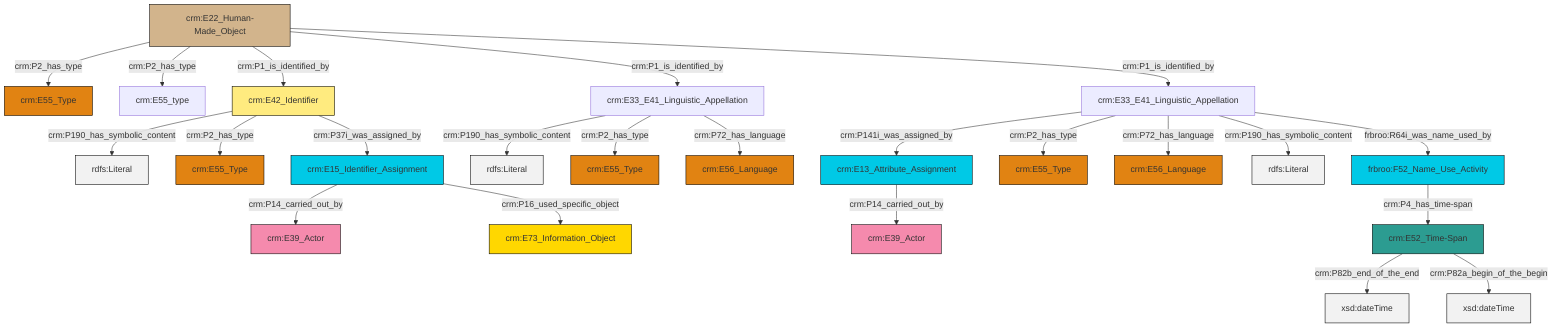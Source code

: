 graph TD
classDef Literal fill:#f2f2f2,stroke:#000000;
classDef CRM_Entity fill:#FFFFFF,stroke:#000000;
classDef Temporal_Entity fill:#00C9E6, stroke:#000000;
classDef Type fill:#E18312, stroke:#000000;
classDef Time-Span fill:#2C9C91, stroke:#000000;
classDef Appellation fill:#FFEB7F, stroke:#000000;
classDef Place fill:#008836, stroke:#000000;
classDef Persistent_Item fill:#B266B2, stroke:#000000;
classDef Conceptual_Object fill:#FFD700, stroke:#000000;
classDef Physical_Thing fill:#D2B48C, stroke:#000000;
classDef Actor fill:#f58aad, stroke:#000000;
classDef PC_Classes fill:#4ce600, stroke:#000000;
classDef Multi fill:#cccccc,stroke:#000000;

0["crm:E33_E41_Linguistic_Appellation"]:::Default -->|crm:P141i_was_assigned_by| 1["crm:E13_Attribute_Assignment"]:::Temporal_Entity
2["crm:E33_E41_Linguistic_Appellation"]:::Default -->|crm:P190_has_symbolic_content| 3[rdfs:Literal]:::Literal
6["crm:E42_Identifier"]:::Appellation -->|crm:P190_has_symbolic_content| 7[rdfs:Literal]:::Literal
12["crm:E52_Time-Span"]:::Time-Span -->|crm:P82b_end_of_the_end| 13[xsd:dateTime]:::Literal
0["crm:E33_E41_Linguistic_Appellation"]:::Default -->|crm:P2_has_type| 19["crm:E55_Type"]:::Type
15["crm:E22_Human-Made_Object"]:::Physical_Thing -->|crm:P2_has_type| 20["crm:E55_Type"]:::Type
6["crm:E42_Identifier"]:::Appellation -->|crm:P2_has_type| 21["crm:E55_Type"]:::Type
8["crm:E15_Identifier_Assignment"]:::Temporal_Entity -->|crm:P14_carried_out_by| 17["crm:E39_Actor"]:::Actor
0["crm:E33_E41_Linguistic_Appellation"]:::Default -->|crm:P72_has_language| 22["crm:E56_Language"]:::Type
10["frbroo:F52_Name_Use_Activity"]:::Temporal_Entity -->|crm:P4_has_time-span| 12["crm:E52_Time-Span"]:::Time-Span
0["crm:E33_E41_Linguistic_Appellation"]:::Default -->|crm:P190_has_symbolic_content| 25[rdfs:Literal]:::Literal
12["crm:E52_Time-Span"]:::Time-Span -->|crm:P82a_begin_of_the_begin| 26[xsd:dateTime]:::Literal
15["crm:E22_Human-Made_Object"]:::Physical_Thing -->|crm:P2_has_type| 4["crm:E55_type"]:::Default
6["crm:E42_Identifier"]:::Appellation -->|crm:P37i_was_assigned_by| 8["crm:E15_Identifier_Assignment"]:::Temporal_Entity
1["crm:E13_Attribute_Assignment"]:::Temporal_Entity -->|crm:P14_carried_out_by| 31["crm:E39_Actor"]:::Actor
0["crm:E33_E41_Linguistic_Appellation"]:::Default -->|frbroo:R64i_was_name_used_by| 10["frbroo:F52_Name_Use_Activity"]:::Temporal_Entity
2["crm:E33_E41_Linguistic_Appellation"]:::Default -->|crm:P2_has_type| 23["crm:E55_Type"]:::Type
15["crm:E22_Human-Made_Object"]:::Physical_Thing -->|crm:P1_is_identified_by| 6["crm:E42_Identifier"]:::Appellation
2["crm:E33_E41_Linguistic_Appellation"]:::Default -->|crm:P72_has_language| 29["crm:E56_Language"]:::Type
8["crm:E15_Identifier_Assignment"]:::Temporal_Entity -->|crm:P16_used_specific_object| 38["crm:E73_Information_Object"]:::Conceptual_Object
15["crm:E22_Human-Made_Object"]:::Physical_Thing -->|crm:P1_is_identified_by| 2["crm:E33_E41_Linguistic_Appellation"]:::Default
15["crm:E22_Human-Made_Object"]:::Physical_Thing -->|crm:P1_is_identified_by| 0["crm:E33_E41_Linguistic_Appellation"]:::Default